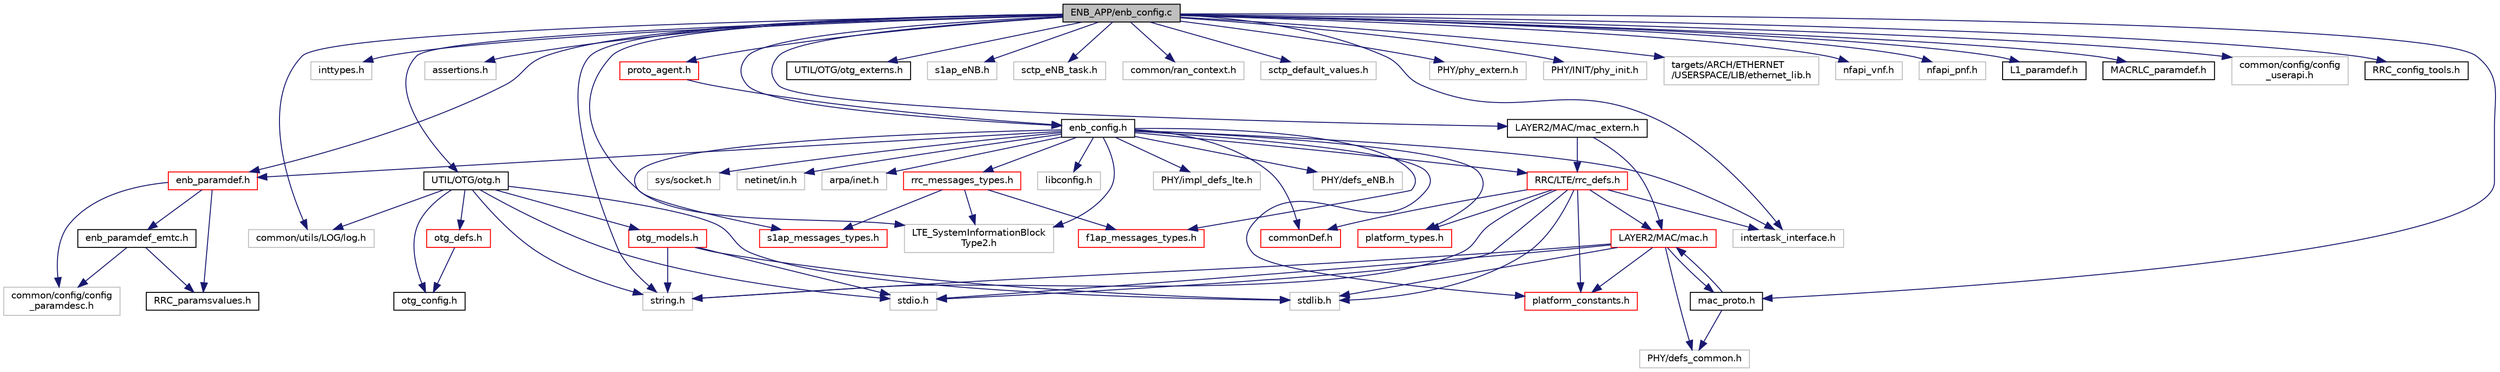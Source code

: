 digraph "ENB_APP/enb_config.c"
{
 // LATEX_PDF_SIZE
  edge [fontname="Helvetica",fontsize="10",labelfontname="Helvetica",labelfontsize="10"];
  node [fontname="Helvetica",fontsize="10",shape=record];
  Node1 [label="ENB_APP/enb_config.c",height=0.2,width=0.4,color="black", fillcolor="grey75", style="filled", fontcolor="black",tooltip=" "];
  Node1 -> Node2 [color="midnightblue",fontsize="10",style="solid",fontname="Helvetica"];
  Node2 [label="string.h",height=0.2,width=0.4,color="grey75", fillcolor="white", style="filled",tooltip=" "];
  Node1 -> Node3 [color="midnightblue",fontsize="10",style="solid",fontname="Helvetica"];
  Node3 [label="inttypes.h",height=0.2,width=0.4,color="grey75", fillcolor="white", style="filled",tooltip=" "];
  Node1 -> Node4 [color="midnightblue",fontsize="10",style="solid",fontname="Helvetica"];
  Node4 [label="common/utils/LOG/log.h",height=0.2,width=0.4,color="grey75", fillcolor="white", style="filled",tooltip=" "];
  Node1 -> Node5 [color="midnightblue",fontsize="10",style="solid",fontname="Helvetica"];
  Node5 [label="assertions.h",height=0.2,width=0.4,color="grey75", fillcolor="white", style="filled",tooltip=" "];
  Node1 -> Node6 [color="midnightblue",fontsize="10",style="solid",fontname="Helvetica"];
  Node6 [label="enb_config.h",height=0.2,width=0.4,color="black", fillcolor="white", style="filled",URL="$enb__config_8h.html",tooltip=" "];
  Node6 -> Node7 [color="midnightblue",fontsize="10",style="solid",fontname="Helvetica"];
  Node7 [label="sys/socket.h",height=0.2,width=0.4,color="grey75", fillcolor="white", style="filled",tooltip=" "];
  Node6 -> Node8 [color="midnightblue",fontsize="10",style="solid",fontname="Helvetica"];
  Node8 [label="netinet/in.h",height=0.2,width=0.4,color="grey75", fillcolor="white", style="filled",tooltip=" "];
  Node6 -> Node9 [color="midnightblue",fontsize="10",style="solid",fontname="Helvetica"];
  Node9 [label="arpa/inet.h",height=0.2,width=0.4,color="grey75", fillcolor="white", style="filled",tooltip=" "];
  Node6 -> Node10 [color="midnightblue",fontsize="10",style="solid",fontname="Helvetica"];
  Node10 [label="libconfig.h",height=0.2,width=0.4,color="grey75", fillcolor="white", style="filled",tooltip=" "];
  Node6 -> Node11 [color="midnightblue",fontsize="10",style="solid",fontname="Helvetica"];
  Node11 [label="commonDef.h",height=0.2,width=0.4,color="red", fillcolor="white", style="filled",URL="$commonDef_8h.html",tooltip=" "];
  Node6 -> Node15 [color="midnightblue",fontsize="10",style="solid",fontname="Helvetica"];
  Node15 [label="platform_types.h",height=0.2,width=0.4,color="red", fillcolor="white", style="filled",URL="$platform__types_8h.html",tooltip=" "];
  Node6 -> Node16 [color="midnightblue",fontsize="10",style="solid",fontname="Helvetica"];
  Node16 [label="platform_constants.h",height=0.2,width=0.4,color="red", fillcolor="white", style="filled",URL="$platform__constants_8h.html",tooltip=" "];
  Node6 -> Node18 [color="midnightblue",fontsize="10",style="solid",fontname="Helvetica"];
  Node18 [label="PHY/impl_defs_lte.h",height=0.2,width=0.4,color="grey75", fillcolor="white", style="filled",tooltip=" "];
  Node6 -> Node19 [color="midnightblue",fontsize="10",style="solid",fontname="Helvetica"];
  Node19 [label="PHY/defs_eNB.h",height=0.2,width=0.4,color="grey75", fillcolor="white", style="filled",tooltip=" "];
  Node6 -> Node20 [color="midnightblue",fontsize="10",style="solid",fontname="Helvetica"];
  Node20 [label="s1ap_messages_types.h",height=0.2,width=0.4,color="red", fillcolor="white", style="filled",URL="$s1ap__messages__types_8h.html",tooltip=" "];
  Node6 -> Node21 [color="midnightblue",fontsize="10",style="solid",fontname="Helvetica"];
  Node21 [label="f1ap_messages_types.h",height=0.2,width=0.4,color="red", fillcolor="white", style="filled",URL="$f1ap__messages__types_8h.html",tooltip=" "];
  Node6 -> Node79 [color="midnightblue",fontsize="10",style="solid",fontname="Helvetica"];
  Node79 [label="LTE_SystemInformationBlock\lType2.h",height=0.2,width=0.4,color="grey75", fillcolor="white", style="filled",tooltip=" "];
  Node6 -> Node80 [color="midnightblue",fontsize="10",style="solid",fontname="Helvetica"];
  Node80 [label="rrc_messages_types.h",height=0.2,width=0.4,color="red", fillcolor="white", style="filled",URL="$rrc__messages__types_8h.html",tooltip=" "];
  Node80 -> Node20 [color="midnightblue",fontsize="10",style="solid",fontname="Helvetica"];
  Node80 -> Node21 [color="midnightblue",fontsize="10",style="solid",fontname="Helvetica"];
  Node80 -> Node79 [color="midnightblue",fontsize="10",style="solid",fontname="Helvetica"];
  Node6 -> Node90 [color="midnightblue",fontsize="10",style="solid",fontname="Helvetica"];
  Node90 [label="RRC/LTE/rrc_defs.h",height=0.2,width=0.4,color="red", fillcolor="white", style="filled",URL="$rrc__defs_8h.html",tooltip=" "];
  Node90 -> Node38 [color="midnightblue",fontsize="10",style="solid",fontname="Helvetica"];
  Node38 [label="stdio.h",height=0.2,width=0.4,color="grey75", fillcolor="white", style="filled",tooltip=" "];
  Node90 -> Node31 [color="midnightblue",fontsize="10",style="solid",fontname="Helvetica"];
  Node31 [label="stdlib.h",height=0.2,width=0.4,color="grey75", fillcolor="white", style="filled",tooltip=" "];
  Node90 -> Node2 [color="midnightblue",fontsize="10",style="solid",fontname="Helvetica"];
  Node90 -> Node16 [color="midnightblue",fontsize="10",style="solid",fontname="Helvetica"];
  Node90 -> Node15 [color="midnightblue",fontsize="10",style="solid",fontname="Helvetica"];
  Node90 -> Node93 [color="midnightblue",fontsize="10",style="solid",fontname="Helvetica"];
  Node93 [label="LAYER2/MAC/mac.h",height=0.2,width=0.4,color="red", fillcolor="white", style="filled",URL="$mac_8h.html",tooltip=" "];
  Node93 -> Node38 [color="midnightblue",fontsize="10",style="solid",fontname="Helvetica"];
  Node93 -> Node31 [color="midnightblue",fontsize="10",style="solid",fontname="Helvetica"];
  Node93 -> Node2 [color="midnightblue",fontsize="10",style="solid",fontname="Helvetica"];
  Node93 -> Node16 [color="midnightblue",fontsize="10",style="solid",fontname="Helvetica"];
  Node93 -> Node116 [color="midnightblue",fontsize="10",style="solid",fontname="Helvetica"];
  Node116 [label="PHY/defs_common.h",height=0.2,width=0.4,color="grey75", fillcolor="white", style="filled",tooltip=" "];
  Node93 -> Node119 [color="midnightblue",fontsize="10",style="solid",fontname="Helvetica"];
  Node119 [label="mac_proto.h",height=0.2,width=0.4,color="black", fillcolor="white", style="filled",URL="$mac__proto_8h.html",tooltip=" "];
  Node119 -> Node93 [color="midnightblue",fontsize="10",style="solid",fontname="Helvetica"];
  Node119 -> Node116 [color="midnightblue",fontsize="10",style="solid",fontname="Helvetica"];
  Node90 -> Node142 [color="midnightblue",fontsize="10",style="solid",fontname="Helvetica"];
  Node142 [label="intertask_interface.h",height=0.2,width=0.4,color="grey75", fillcolor="white", style="filled",tooltip=" "];
  Node90 -> Node11 [color="midnightblue",fontsize="10",style="solid",fontname="Helvetica"];
  Node6 -> Node142 [color="midnightblue",fontsize="10",style="solid",fontname="Helvetica"];
  Node6 -> Node158 [color="midnightblue",fontsize="10",style="solid",fontname="Helvetica"];
  Node158 [label="enb_paramdef.h",height=0.2,width=0.4,color="red", fillcolor="white", style="filled",URL="$enb__paramdef_8h.html",tooltip="definition of configuration parameters for all eNodeB modules"];
  Node158 -> Node159 [color="midnightblue",fontsize="10",style="solid",fontname="Helvetica"];
  Node159 [label="common/config/config\l_paramdesc.h",height=0.2,width=0.4,color="grey75", fillcolor="white", style="filled",tooltip=" "];
  Node158 -> Node160 [color="midnightblue",fontsize="10",style="solid",fontname="Helvetica"];
  Node160 [label="RRC_paramsvalues.h",height=0.2,width=0.4,color="black", fillcolor="white", style="filled",URL="$RRC__paramsvalues_8h.html",tooltip="macro definitions for RRC authorized and asn1 parameters values, to be used in paramdef_t/chechedpara..."];
  Node158 -> Node161 [color="midnightblue",fontsize="10",style="solid",fontname="Helvetica"];
  Node161 [label="enb_paramdef_emtc.h",height=0.2,width=0.4,color="black", fillcolor="white", style="filled",URL="$enb__paramdef__emtc_8h.html",tooltip="definition of configuration parameters for emtc eNodeB modules"];
  Node161 -> Node159 [color="midnightblue",fontsize="10",style="solid",fontname="Helvetica"];
  Node161 -> Node160 [color="midnightblue",fontsize="10",style="solid",fontname="Helvetica"];
  Node1 -> Node163 [color="midnightblue",fontsize="10",style="solid",fontname="Helvetica"];
  Node163 [label="UTIL/OTG/otg.h",height=0.2,width=0.4,color="black", fillcolor="white", style="filled",URL="$otg_8h.html",tooltip="Data structure and functions for OTG."];
  Node163 -> Node38 [color="midnightblue",fontsize="10",style="solid",fontname="Helvetica"];
  Node163 -> Node31 [color="midnightblue",fontsize="10",style="solid",fontname="Helvetica"];
  Node163 -> Node2 [color="midnightblue",fontsize="10",style="solid",fontname="Helvetica"];
  Node163 -> Node164 [color="midnightblue",fontsize="10",style="solid",fontname="Helvetica"];
  Node164 [label="otg_defs.h",height=0.2,width=0.4,color="red", fillcolor="white", style="filled",URL="$otg__defs_8h.html",tooltip="otg structure"];
  Node164 -> Node166 [color="midnightblue",fontsize="10",style="solid",fontname="Helvetica"];
  Node166 [label="otg_config.h",height=0.2,width=0.4,color="black", fillcolor="white", style="filled",URL="$otg__config_8h.html",tooltip="otg structure"];
  Node163 -> Node167 [color="midnightblue",fontsize="10",style="solid",fontname="Helvetica"];
  Node167 [label="otg_models.h",height=0.2,width=0.4,color="red", fillcolor="white", style="filled",URL="$otg__models_8h.html",tooltip="Data structure and functions for OTG."];
  Node167 -> Node38 [color="midnightblue",fontsize="10",style="solid",fontname="Helvetica"];
  Node167 -> Node31 [color="midnightblue",fontsize="10",style="solid",fontname="Helvetica"];
  Node167 -> Node2 [color="midnightblue",fontsize="10",style="solid",fontname="Helvetica"];
  Node163 -> Node166 [color="midnightblue",fontsize="10",style="solid",fontname="Helvetica"];
  Node163 -> Node4 [color="midnightblue",fontsize="10",style="solid",fontname="Helvetica"];
  Node1 -> Node170 [color="midnightblue",fontsize="10",style="solid",fontname="Helvetica"];
  Node170 [label="UTIL/OTG/otg_externs.h",height=0.2,width=0.4,color="black", fillcolor="white", style="filled",URL="$otg__externs_8h.html",tooltip="extern parameters"];
  Node1 -> Node142 [color="midnightblue",fontsize="10",style="solid",fontname="Helvetica"];
  Node1 -> Node171 [color="midnightblue",fontsize="10",style="solid",fontname="Helvetica"];
  Node171 [label="s1ap_eNB.h",height=0.2,width=0.4,color="grey75", fillcolor="white", style="filled",tooltip=" "];
  Node1 -> Node172 [color="midnightblue",fontsize="10",style="solid",fontname="Helvetica"];
  Node172 [label="sctp_eNB_task.h",height=0.2,width=0.4,color="grey75", fillcolor="white", style="filled",tooltip=" "];
  Node1 -> Node173 [color="midnightblue",fontsize="10",style="solid",fontname="Helvetica"];
  Node173 [label="common/ran_context.h",height=0.2,width=0.4,color="grey75", fillcolor="white", style="filled",tooltip=" "];
  Node1 -> Node174 [color="midnightblue",fontsize="10",style="solid",fontname="Helvetica"];
  Node174 [label="sctp_default_values.h",height=0.2,width=0.4,color="grey75", fillcolor="white", style="filled",tooltip=" "];
  Node1 -> Node79 [color="midnightblue",fontsize="10",style="solid",fontname="Helvetica"];
  Node1 -> Node175 [color="midnightblue",fontsize="10",style="solid",fontname="Helvetica"];
  Node175 [label="LAYER2/MAC/mac_extern.h",height=0.2,width=0.4,color="black", fillcolor="white", style="filled",URL="$mac__extern_8h.html",tooltip=" "];
  Node175 -> Node93 [color="midnightblue",fontsize="10",style="solid",fontname="Helvetica"];
  Node175 -> Node90 [color="midnightblue",fontsize="10",style="solid",fontname="Helvetica"];
  Node1 -> Node119 [color="midnightblue",fontsize="10",style="solid",fontname="Helvetica"];
  Node1 -> Node176 [color="midnightblue",fontsize="10",style="solid",fontname="Helvetica"];
  Node176 [label="PHY/phy_extern.h",height=0.2,width=0.4,color="grey75", fillcolor="white", style="filled",tooltip=" "];
  Node1 -> Node177 [color="midnightblue",fontsize="10",style="solid",fontname="Helvetica"];
  Node177 [label="PHY/INIT/phy_init.h",height=0.2,width=0.4,color="grey75", fillcolor="white", style="filled",tooltip=" "];
  Node1 -> Node178 [color="midnightblue",fontsize="10",style="solid",fontname="Helvetica"];
  Node178 [label="targets/ARCH/ETHERNET\l/USERSPACE/LIB/ethernet_lib.h",height=0.2,width=0.4,color="grey75", fillcolor="white", style="filled",tooltip=" "];
  Node1 -> Node179 [color="midnightblue",fontsize="10",style="solid",fontname="Helvetica"];
  Node179 [label="nfapi_vnf.h",height=0.2,width=0.4,color="grey75", fillcolor="white", style="filled",tooltip=" "];
  Node1 -> Node180 [color="midnightblue",fontsize="10",style="solid",fontname="Helvetica"];
  Node180 [label="nfapi_pnf.h",height=0.2,width=0.4,color="grey75", fillcolor="white", style="filled",tooltip=" "];
  Node1 -> Node181 [color="midnightblue",fontsize="10",style="solid",fontname="Helvetica"];
  Node181 [label="L1_paramdef.h",height=0.2,width=0.4,color="black", fillcolor="white", style="filled",URL="$L1__paramdef_8h.html",tooltip=" "];
  Node1 -> Node182 [color="midnightblue",fontsize="10",style="solid",fontname="Helvetica"];
  Node182 [label="MACRLC_paramdef.h",height=0.2,width=0.4,color="black", fillcolor="white", style="filled",URL="$MACRLC__paramdef_8h.html",tooltip=" "];
  Node1 -> Node183 [color="midnightblue",fontsize="10",style="solid",fontname="Helvetica"];
  Node183 [label="common/config/config\l_userapi.h",height=0.2,width=0.4,color="grey75", fillcolor="white", style="filled",tooltip=" "];
  Node1 -> Node184 [color="midnightblue",fontsize="10",style="solid",fontname="Helvetica"];
  Node184 [label="RRC_config_tools.h",height=0.2,width=0.4,color="black", fillcolor="white", style="filled",URL="$RRC__config__tools_8h.html",tooltip=" "];
  Node1 -> Node158 [color="midnightblue",fontsize="10",style="solid",fontname="Helvetica"];
  Node1 -> Node185 [color="midnightblue",fontsize="10",style="solid",fontname="Helvetica"];
  Node185 [label="proto_agent.h",height=0.2,width=0.4,color="red", fillcolor="white", style="filled",URL="$proto__agent_8h.html",tooltip="top level protocol agent"];
  Node185 -> Node6 [color="midnightblue",fontsize="10",style="solid",fontname="Helvetica"];
}
